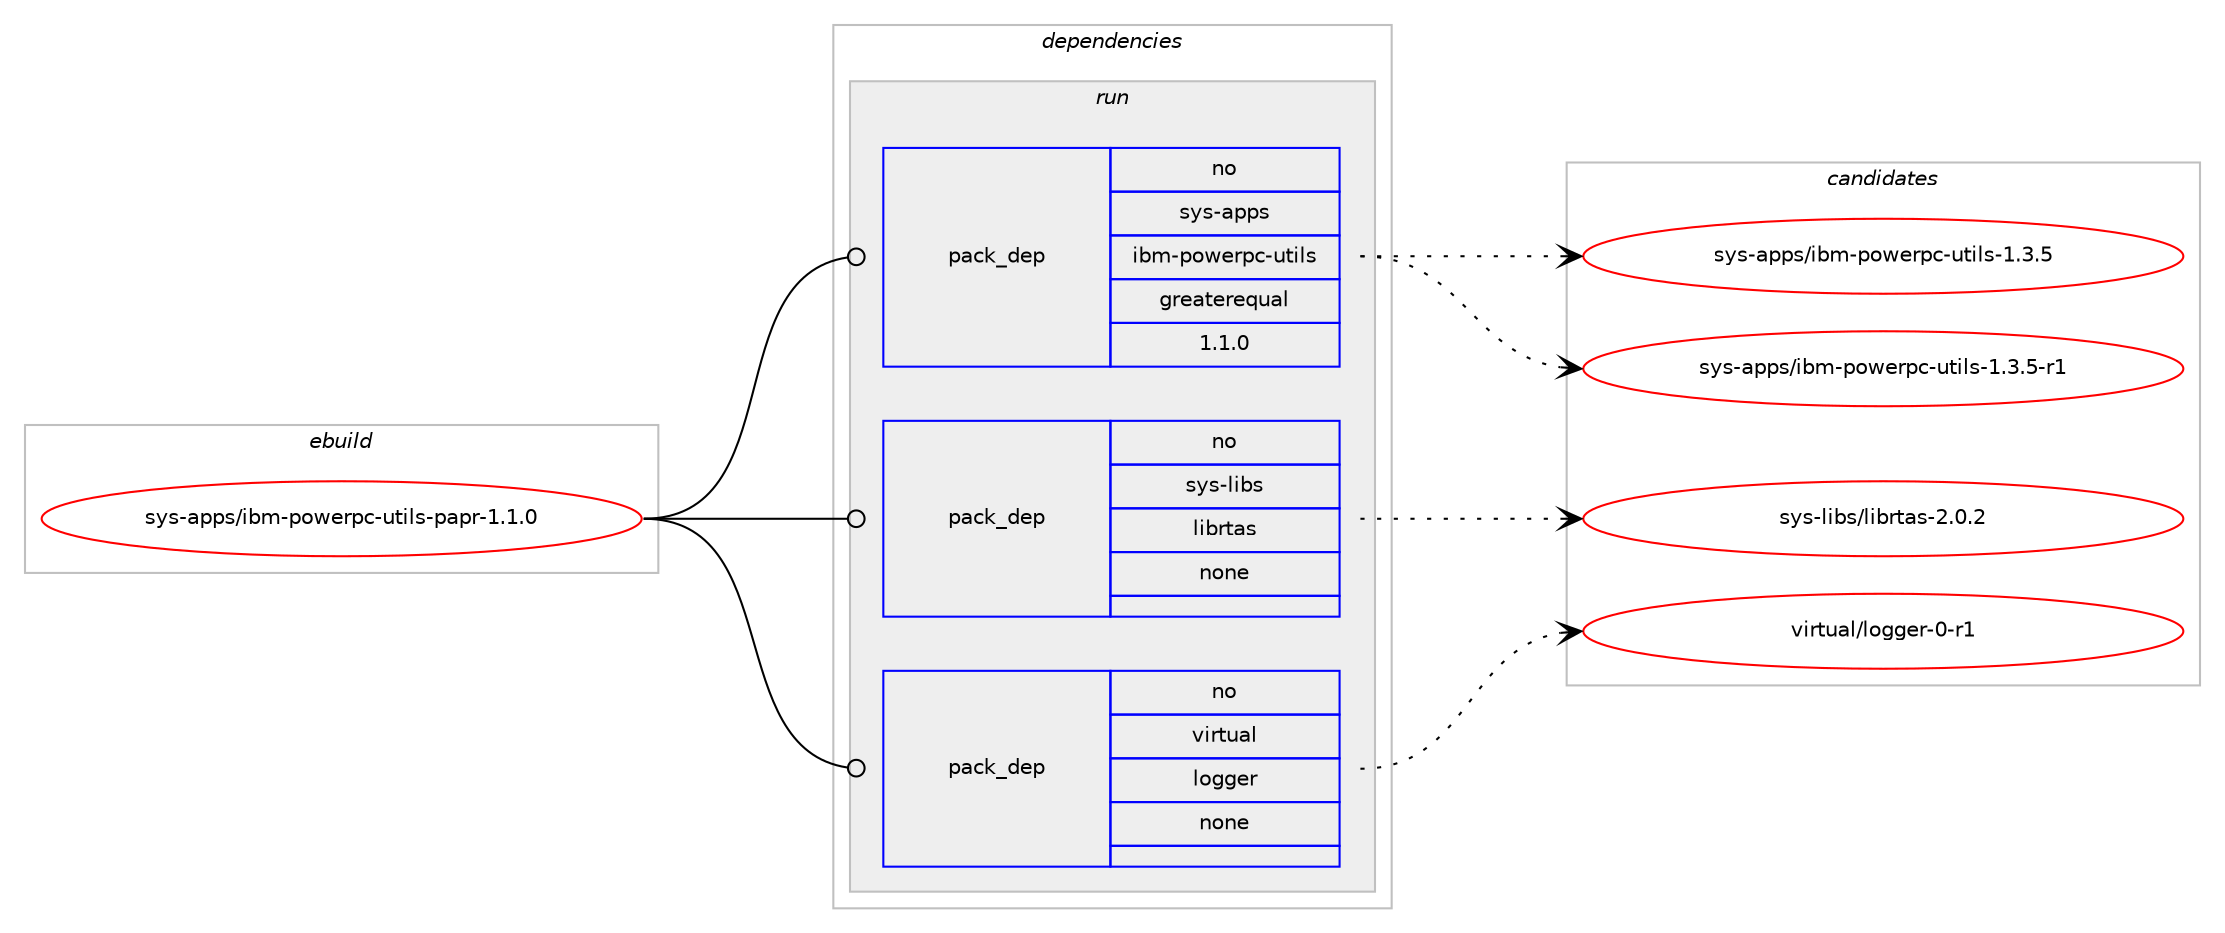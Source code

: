 digraph prolog {

# *************
# Graph options
# *************

newrank=true;
concentrate=true;
compound=true;
graph [rankdir=LR,fontname=Helvetica,fontsize=10,ranksep=1.5];#, ranksep=2.5, nodesep=0.2];
edge  [arrowhead=vee];
node  [fontname=Helvetica,fontsize=10];

# **********
# The ebuild
# **********

subgraph cluster_leftcol {
color=gray;
rank=same;
label=<<i>ebuild</i>>;
id [label="sys-apps/ibm-powerpc-utils-papr-1.1.0", color=red, width=4, href="../sys-apps/ibm-powerpc-utils-papr-1.1.0.svg"];
}

# ****************
# The dependencies
# ****************

subgraph cluster_midcol {
color=gray;
label=<<i>dependencies</i>>;
subgraph cluster_compile {
fillcolor="#eeeeee";
style=filled;
label=<<i>compile</i>>;
}
subgraph cluster_compileandrun {
fillcolor="#eeeeee";
style=filled;
label=<<i>compile and run</i>>;
}
subgraph cluster_run {
fillcolor="#eeeeee";
style=filled;
label=<<i>run</i>>;
subgraph pack1227445 {
dependency1711725 [label=<<TABLE BORDER="0" CELLBORDER="1" CELLSPACING="0" CELLPADDING="4" WIDTH="220"><TR><TD ROWSPAN="6" CELLPADDING="30">pack_dep</TD></TR><TR><TD WIDTH="110">no</TD></TR><TR><TD>sys-apps</TD></TR><TR><TD>ibm-powerpc-utils</TD></TR><TR><TD>greaterequal</TD></TR><TR><TD>1.1.0</TD></TR></TABLE>>, shape=none, color=blue];
}
id:e -> dependency1711725:w [weight=20,style="solid",arrowhead="odot"];
subgraph pack1227446 {
dependency1711726 [label=<<TABLE BORDER="0" CELLBORDER="1" CELLSPACING="0" CELLPADDING="4" WIDTH="220"><TR><TD ROWSPAN="6" CELLPADDING="30">pack_dep</TD></TR><TR><TD WIDTH="110">no</TD></TR><TR><TD>sys-libs</TD></TR><TR><TD>librtas</TD></TR><TR><TD>none</TD></TR><TR><TD></TD></TR></TABLE>>, shape=none, color=blue];
}
id:e -> dependency1711726:w [weight=20,style="solid",arrowhead="odot"];
subgraph pack1227447 {
dependency1711727 [label=<<TABLE BORDER="0" CELLBORDER="1" CELLSPACING="0" CELLPADDING="4" WIDTH="220"><TR><TD ROWSPAN="6" CELLPADDING="30">pack_dep</TD></TR><TR><TD WIDTH="110">no</TD></TR><TR><TD>virtual</TD></TR><TR><TD>logger</TD></TR><TR><TD>none</TD></TR><TR><TD></TD></TR></TABLE>>, shape=none, color=blue];
}
id:e -> dependency1711727:w [weight=20,style="solid",arrowhead="odot"];
}
}

# **************
# The candidates
# **************

subgraph cluster_choices {
rank=same;
color=gray;
label=<<i>candidates</i>>;

subgraph choice1227445 {
color=black;
nodesep=1;
choice11512111545971121121154710598109451121111191011141129945117116105108115454946514653 [label="sys-apps/ibm-powerpc-utils-1.3.5", color=red, width=4,href="../sys-apps/ibm-powerpc-utils-1.3.5.svg"];
choice115121115459711211211547105981094511211111910111411299451171161051081154549465146534511449 [label="sys-apps/ibm-powerpc-utils-1.3.5-r1", color=red, width=4,href="../sys-apps/ibm-powerpc-utils-1.3.5-r1.svg"];
dependency1711725:e -> choice11512111545971121121154710598109451121111191011141129945117116105108115454946514653:w [style=dotted,weight="100"];
dependency1711725:e -> choice115121115459711211211547105981094511211111910111411299451171161051081154549465146534511449:w [style=dotted,weight="100"];
}
subgraph choice1227446 {
color=black;
nodesep=1;
choice1151211154510810598115471081059811411697115455046484650 [label="sys-libs/librtas-2.0.2", color=red, width=4,href="../sys-libs/librtas-2.0.2.svg"];
dependency1711726:e -> choice1151211154510810598115471081059811411697115455046484650:w [style=dotted,weight="100"];
}
subgraph choice1227447 {
color=black;
nodesep=1;
choice118105114116117971084710811110310310111445484511449 [label="virtual/logger-0-r1", color=red, width=4,href="../virtual/logger-0-r1.svg"];
dependency1711727:e -> choice118105114116117971084710811110310310111445484511449:w [style=dotted,weight="100"];
}
}

}
